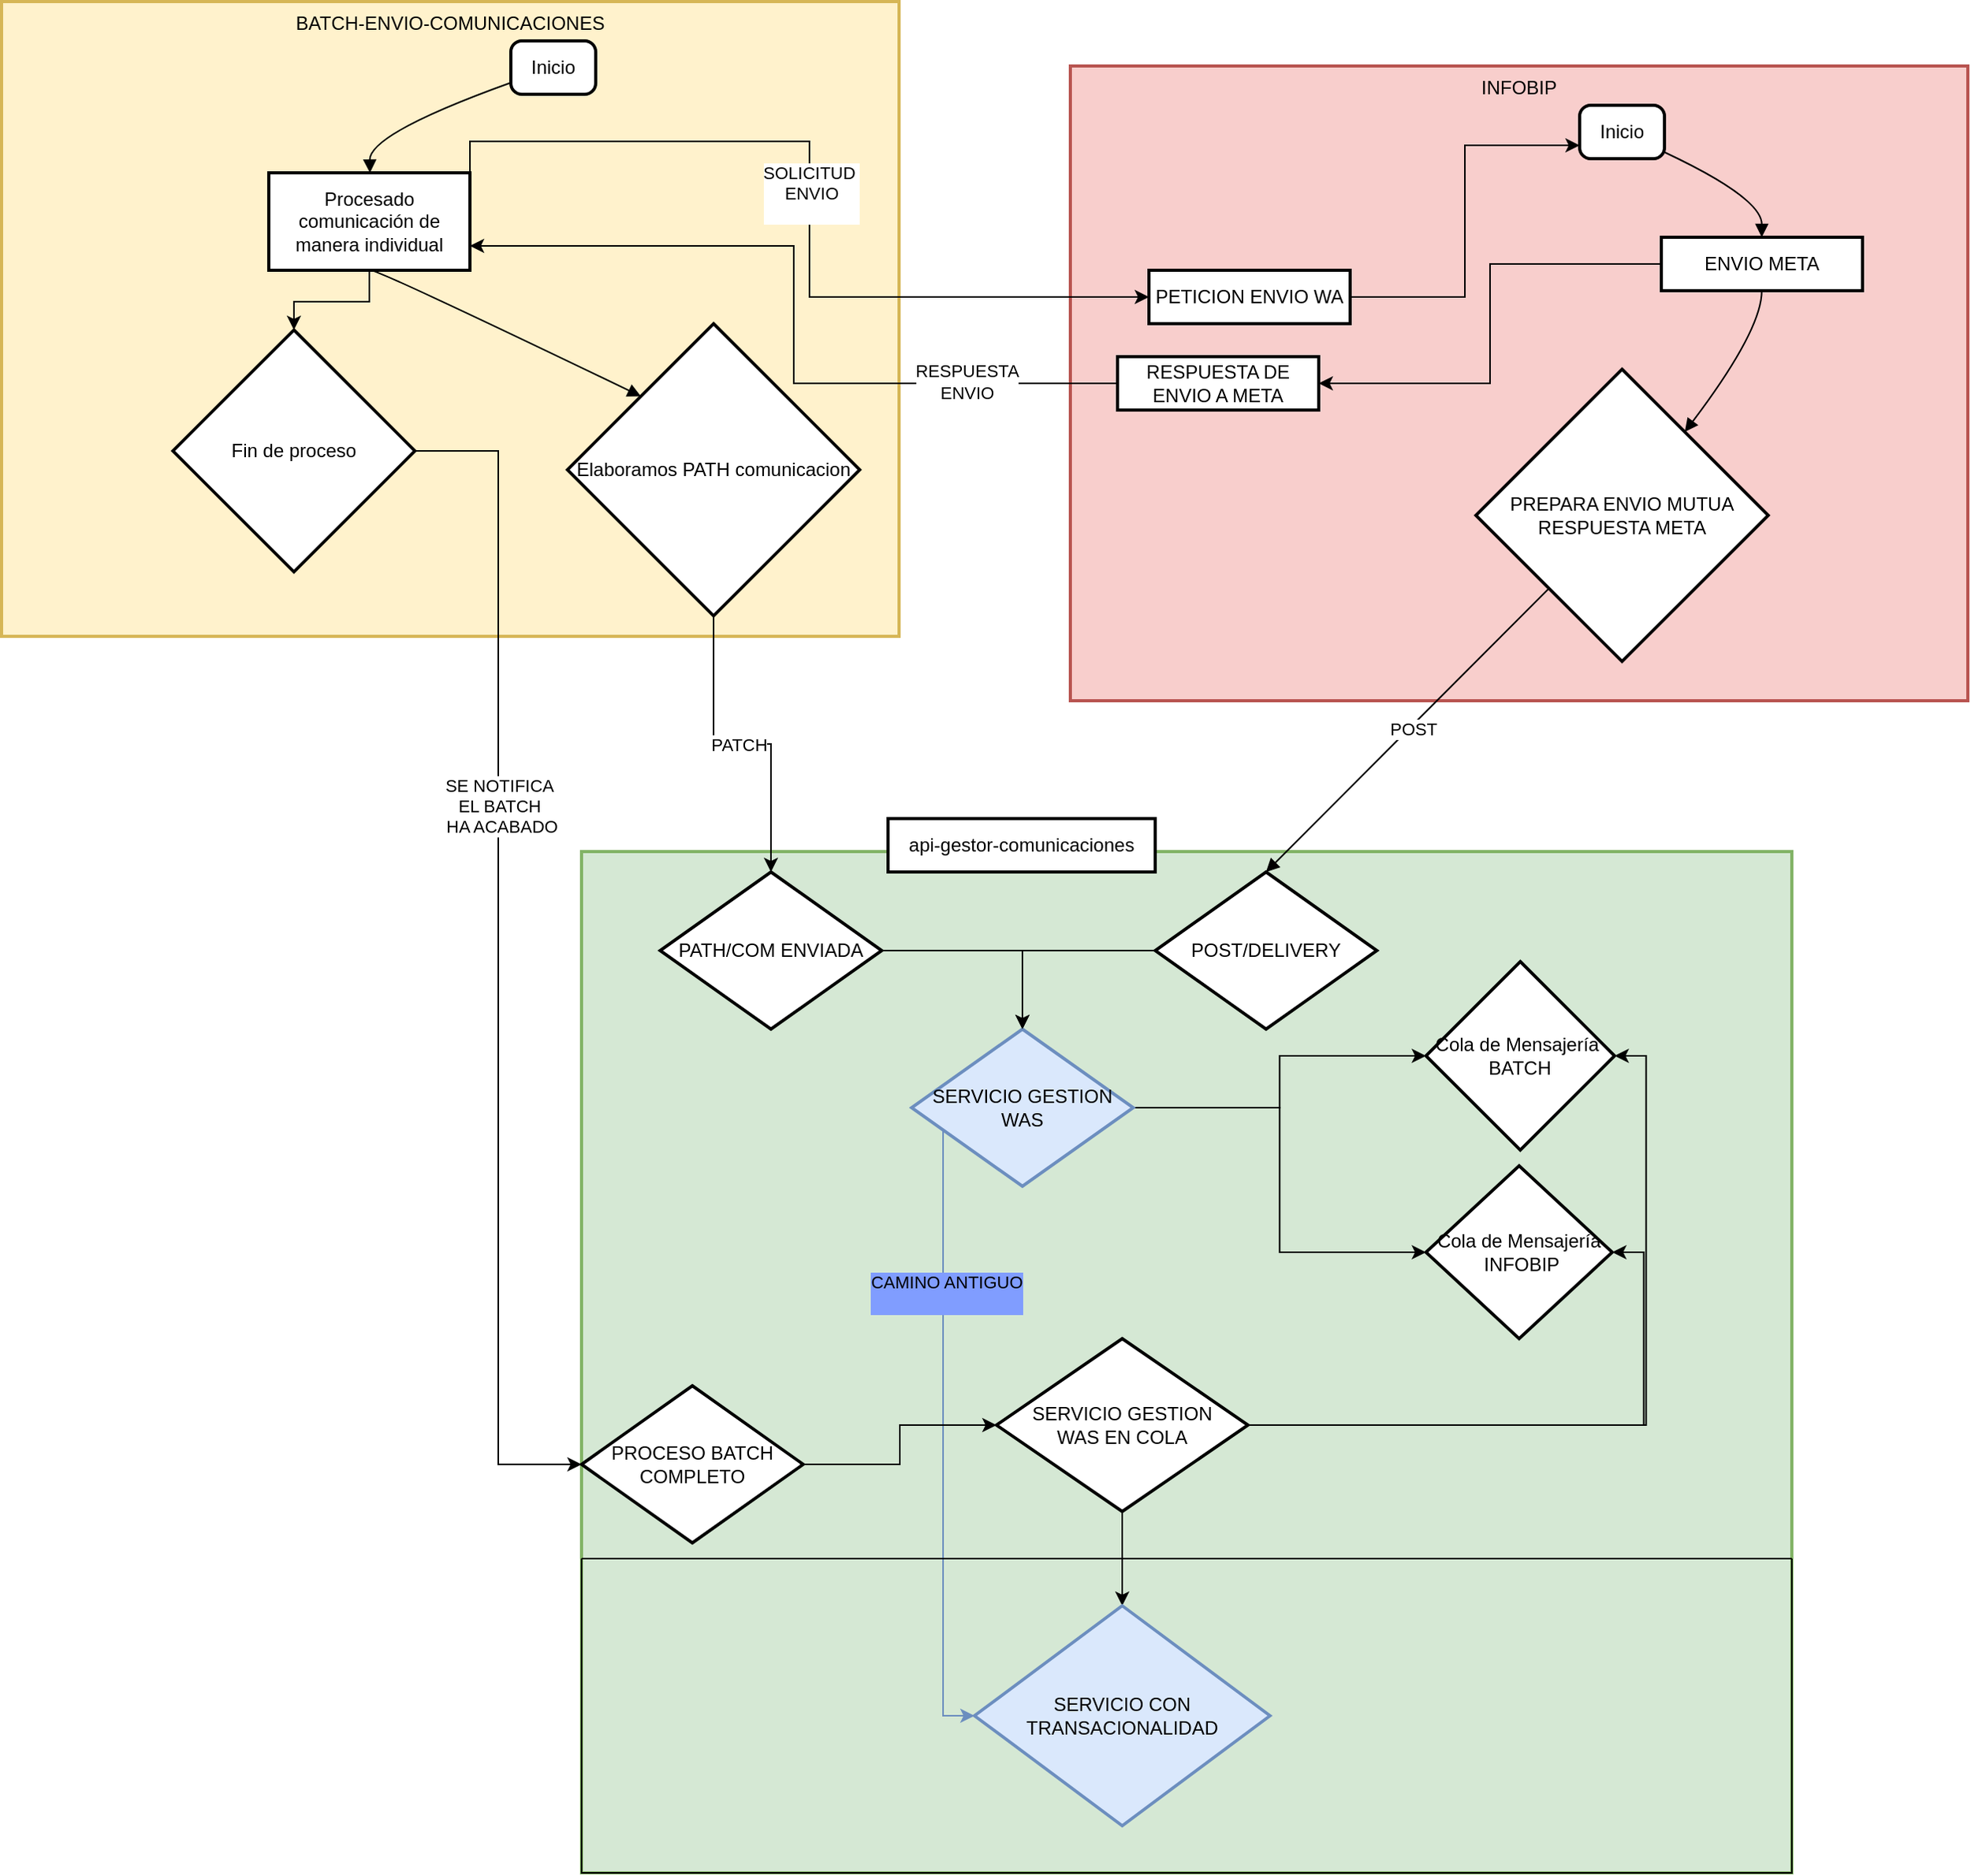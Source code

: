 <mxfile version="24.2.1" type="github">
  <diagram name="Página-1" id="UvlTrTqpwifR-T7z9jxH">
    <mxGraphModel dx="3214" dy="2536" grid="1" gridSize="10" guides="1" tooltips="1" connect="1" arrows="1" fold="1" page="1" pageScale="1" pageWidth="827" pageHeight="1169" math="0" shadow="0">
      <root>
        <mxCell id="0" />
        <mxCell id="1" parent="0" />
        <mxCell id="2" value="" style="whiteSpace=wrap;strokeWidth=2;verticalAlign=top;fillColor=#d5e8d4;strokeColor=#82b366;" parent="1" vertex="1">
          <mxGeometry x="-391" y="-559" width="770" height="650" as="geometry" />
        </mxCell>
        <mxCell id="3" value="api-gestor-comunicaciones" style="whiteSpace=wrap;strokeWidth=2;" parent="1" vertex="1">
          <mxGeometry x="-196" y="-580" width="170" height="34" as="geometry" />
        </mxCell>
        <mxCell id="wovZupBcEu6LegMftBmv-30" style="edgeStyle=orthogonalEdgeStyle;rounded=0;orthogonalLoop=1;jettySize=auto;html=1;entryX=0.5;entryY=0;entryDx=0;entryDy=0;" parent="1" source="4" target="wovZupBcEu6LegMftBmv-28" edge="1">
          <mxGeometry relative="1" as="geometry" />
        </mxCell>
        <mxCell id="4" value="POST/DELIVERY" style="rhombus;strokeWidth=2;whiteSpace=wrap;" parent="1" vertex="1">
          <mxGeometry x="-26" y="-546" width="141" height="100" as="geometry" />
        </mxCell>
        <mxCell id="5" value="INFOBIP" style="whiteSpace=wrap;strokeWidth=2;verticalAlign=top;fillColor=#f8cecc;strokeColor=#b85450;" parent="1" vertex="1">
          <mxGeometry x="-80" y="-1059" width="571" height="404" as="geometry" />
        </mxCell>
        <mxCell id="6" value="Inicio" style="rounded=1;absoluteArcSize=1;arcSize=14;whiteSpace=wrap;strokeWidth=2;" parent="1" vertex="1">
          <mxGeometry x="244" y="-1034" width="54" height="34" as="geometry" />
        </mxCell>
        <mxCell id="wovZupBcEu6LegMftBmv-51" style="edgeStyle=orthogonalEdgeStyle;rounded=0;orthogonalLoop=1;jettySize=auto;html=1;entryX=0;entryY=0.75;entryDx=0;entryDy=0;" parent="1" source="7" target="6" edge="1">
          <mxGeometry relative="1" as="geometry" />
        </mxCell>
        <mxCell id="7" value="PETICION ENVIO WA" style="whiteSpace=wrap;strokeWidth=2;" parent="1" vertex="1">
          <mxGeometry x="-30" y="-929" width="128" height="34" as="geometry" />
        </mxCell>
        <mxCell id="wovZupBcEu6LegMftBmv-59" style="edgeStyle=orthogonalEdgeStyle;rounded=0;orthogonalLoop=1;jettySize=auto;html=1;entryX=1;entryY=0.5;entryDx=0;entryDy=0;" parent="1" source="8" target="wovZupBcEu6LegMftBmv-57" edge="1">
          <mxGeometry relative="1" as="geometry" />
        </mxCell>
        <mxCell id="8" value="ENVIO META" style="whiteSpace=wrap;strokeWidth=2;" parent="1" vertex="1">
          <mxGeometry x="296" y="-950" width="128" height="34" as="geometry" />
        </mxCell>
        <mxCell id="9" value="PREPARA ENVIO MUTUA&#xa;RESPUESTA META" style="rhombus;strokeWidth=2;whiteSpace=wrap;" parent="1" vertex="1">
          <mxGeometry x="178" y="-866" width="186" height="186" as="geometry" />
        </mxCell>
        <mxCell id="12" value="" style="curved=1;startArrow=none;endArrow=block;exitX=0.996;exitY=0.876;entryX=0.499;entryY=0;" parent="1" source="6" target="8" edge="1">
          <mxGeometry relative="1" as="geometry">
            <Array as="points">
              <mxPoint x="360" y="-975" />
            </Array>
          </mxGeometry>
        </mxCell>
        <mxCell id="14" value="" style="curved=1;startArrow=none;endArrow=block;exitX=0.499;exitY=1;entryX=0.876;entryY=0;" parent="1" source="8" target="9" edge="1">
          <mxGeometry relative="1" as="geometry">
            <Array as="points">
              <mxPoint x="360" y="-891" />
            </Array>
          </mxGeometry>
        </mxCell>
        <mxCell id="16" value="" style="curved=1;startArrow=none;endArrow=block;exitX=0;exitY=1;entryX=0.5;entryY=0;exitDx=0;exitDy=0;entryDx=0;entryDy=0;" parent="1" source="9" target="4" edge="1">
          <mxGeometry relative="1" as="geometry">
            <Array as="points" />
          </mxGeometry>
        </mxCell>
        <mxCell id="wovZupBcEu6LegMftBmv-55" value="POST" style="edgeLabel;html=1;align=center;verticalAlign=middle;resizable=0;points=[];" parent="16" vertex="1" connectable="0">
          <mxGeometry x="-0.023" y="1" relative="1" as="geometry">
            <mxPoint as="offset" />
          </mxGeometry>
        </mxCell>
        <mxCell id="wovZupBcEu6LegMftBmv-16" value="BATCH-ENVIO-COMUNICACIONES" style="whiteSpace=wrap;strokeWidth=2;verticalAlign=top;fillColor=#fff2cc;strokeColor=#d6b656;" parent="1" vertex="1">
          <mxGeometry x="-760" y="-1100" width="571" height="404" as="geometry" />
        </mxCell>
        <mxCell id="wovZupBcEu6LegMftBmv-17" value="Inicio" style="rounded=1;absoluteArcSize=1;arcSize=14;whiteSpace=wrap;strokeWidth=2;" parent="1" vertex="1">
          <mxGeometry x="-436" y="-1075" width="54" height="34" as="geometry" />
        </mxCell>
        <mxCell id="wovZupBcEu6LegMftBmv-26" value="" style="edgeStyle=orthogonalEdgeStyle;rounded=0;orthogonalLoop=1;jettySize=auto;html=1;" parent="1" source="wovZupBcEu6LegMftBmv-18" target="wovZupBcEu6LegMftBmv-21" edge="1">
          <mxGeometry relative="1" as="geometry" />
        </mxCell>
        <mxCell id="wovZupBcEu6LegMftBmv-52" style="edgeStyle=orthogonalEdgeStyle;rounded=0;orthogonalLoop=1;jettySize=auto;html=1;exitX=1;exitY=0;exitDx=0;exitDy=0;" parent="1" source="wovZupBcEu6LegMftBmv-18" target="7" edge="1">
          <mxGeometry relative="1" as="geometry" />
        </mxCell>
        <mxCell id="wovZupBcEu6LegMftBmv-53" value="SOLICITUD&amp;nbsp;&lt;div&gt;ENVIO&lt;/div&gt;&lt;div&gt;&lt;br&gt;&lt;/div&gt;" style="edgeLabel;html=1;align=center;verticalAlign=middle;resizable=0;points=[];" parent="wovZupBcEu6LegMftBmv-52" vertex="1" connectable="0">
          <mxGeometry x="-0.026" y="1" relative="1" as="geometry">
            <mxPoint as="offset" />
          </mxGeometry>
        </mxCell>
        <mxCell id="wovZupBcEu6LegMftBmv-18" value="Procesado comunicación de manera individual" style="whiteSpace=wrap;strokeWidth=2;" parent="1" vertex="1">
          <mxGeometry x="-590" y="-991" width="128" height="62" as="geometry" />
        </mxCell>
        <mxCell id="wovZupBcEu6LegMftBmv-35" style="edgeStyle=orthogonalEdgeStyle;rounded=0;orthogonalLoop=1;jettySize=auto;html=1;entryX=0.5;entryY=0;entryDx=0;entryDy=0;" parent="1" source="wovZupBcEu6LegMftBmv-20" target="wovZupBcEu6LegMftBmv-29" edge="1">
          <mxGeometry relative="1" as="geometry" />
        </mxCell>
        <mxCell id="wovZupBcEu6LegMftBmv-54" value="PATCH" style="edgeLabel;html=1;align=center;verticalAlign=middle;resizable=0;points=[];" parent="wovZupBcEu6LegMftBmv-35" vertex="1" connectable="0">
          <mxGeometry x="-0.021" relative="1" as="geometry">
            <mxPoint as="offset" />
          </mxGeometry>
        </mxCell>
        <mxCell id="wovZupBcEu6LegMftBmv-20" value="Elaboramos PATH comunicacion" style="rhombus;strokeWidth=2;whiteSpace=wrap;" parent="1" vertex="1">
          <mxGeometry x="-400" y="-895" width="186" height="186" as="geometry" />
        </mxCell>
        <mxCell id="wovZupBcEu6LegMftBmv-36" style="edgeStyle=orthogonalEdgeStyle;rounded=0;orthogonalLoop=1;jettySize=auto;html=1;entryX=0;entryY=0.5;entryDx=0;entryDy=0;" parent="1" source="wovZupBcEu6LegMftBmv-21" target="wovZupBcEu6LegMftBmv-37" edge="1">
          <mxGeometry relative="1" as="geometry" />
        </mxCell>
        <mxCell id="wovZupBcEu6LegMftBmv-46" value="SE NOTIFICA&amp;nbsp;&lt;div&gt;EL BATCH&amp;nbsp;&lt;/div&gt;&lt;div&gt;HA ACABADO&lt;/div&gt;" style="edgeLabel;html=1;align=center;verticalAlign=middle;resizable=0;points=[];" parent="wovZupBcEu6LegMftBmv-36" vertex="1" connectable="0">
          <mxGeometry x="-0.257" y="2" relative="1" as="geometry">
            <mxPoint as="offset" />
          </mxGeometry>
        </mxCell>
        <mxCell id="wovZupBcEu6LegMftBmv-21" value="Fin de proceso" style="rhombus;strokeWidth=2;whiteSpace=wrap;" parent="1" vertex="1">
          <mxGeometry x="-651" y="-891" width="154" height="154" as="geometry" />
        </mxCell>
        <mxCell id="wovZupBcEu6LegMftBmv-22" value="" style="curved=1;startArrow=none;endArrow=block;exitX=-0.009;exitY=0.788;entryX=0.503;entryY=0;" parent="1" source="wovZupBcEu6LegMftBmv-17" target="wovZupBcEu6LegMftBmv-18" edge="1">
          <mxGeometry relative="1" as="geometry">
            <Array as="points">
              <mxPoint x="-526" y="-1016" />
            </Array>
          </mxGeometry>
        </mxCell>
        <mxCell id="wovZupBcEu6LegMftBmv-24" value="" style="curved=1;startArrow=none;endArrow=block;exitX=0.503;exitY=1;entryX=0.006;entryY=0;" parent="1" source="wovZupBcEu6LegMftBmv-18" target="wovZupBcEu6LegMftBmv-20" edge="1">
          <mxGeometry relative="1" as="geometry">
            <Array as="points">
              <mxPoint x="-526" y="-932" />
            </Array>
          </mxGeometry>
        </mxCell>
        <mxCell id="wovZupBcEu6LegMftBmv-27" value="Cola de Mensajería &#xa;BATCH" style="rhombus;strokeWidth=2;whiteSpace=wrap;" parent="1" vertex="1">
          <mxGeometry x="146.25" y="-489" width="120" height="120" as="geometry" />
        </mxCell>
        <mxCell id="wovZupBcEu6LegMftBmv-32" style="edgeStyle=orthogonalEdgeStyle;rounded=0;orthogonalLoop=1;jettySize=auto;html=1;" parent="1" source="wovZupBcEu6LegMftBmv-28" target="wovZupBcEu6LegMftBmv-27" edge="1">
          <mxGeometry relative="1" as="geometry" />
        </mxCell>
        <mxCell id="wovZupBcEu6LegMftBmv-34" style="edgeStyle=orthogonalEdgeStyle;rounded=0;orthogonalLoop=1;jettySize=auto;html=1;entryX=0;entryY=0.5;entryDx=0;entryDy=0;" parent="1" source="wovZupBcEu6LegMftBmv-28" target="wovZupBcEu6LegMftBmv-33" edge="1">
          <mxGeometry relative="1" as="geometry" />
        </mxCell>
        <mxCell id="4n0UYSg2jhUggBaLe7mT-18" style="edgeStyle=orthogonalEdgeStyle;rounded=0;orthogonalLoop=1;jettySize=auto;html=1;entryX=0;entryY=0.5;entryDx=0;entryDy=0;fillColor=#dae8fc;strokeColor=#6c8ebf;" edge="1" parent="1" source="wovZupBcEu6LegMftBmv-28" target="wovZupBcEu6LegMftBmv-43">
          <mxGeometry relative="1" as="geometry">
            <Array as="points">
              <mxPoint x="-161" y="-9" />
            </Array>
          </mxGeometry>
        </mxCell>
        <mxCell id="4n0UYSg2jhUggBaLe7mT-19" value="CAMINO ANTIGUO&lt;div&gt;&lt;br&gt;&lt;/div&gt;" style="edgeLabel;html=1;align=center;verticalAlign=middle;resizable=0;points=[];labelBackgroundColor=#809DFF;" vertex="1" connectable="0" parent="4n0UYSg2jhUggBaLe7mT-18">
          <mxGeometry x="-0.471" y="2" relative="1" as="geometry">
            <mxPoint as="offset" />
          </mxGeometry>
        </mxCell>
        <mxCell id="wovZupBcEu6LegMftBmv-28" value="SERVICIO GESTION&#xa;WAS" style="rhombus;strokeWidth=2;whiteSpace=wrap;fillColor=#dae8fc;strokeColor=#6c8ebf;" parent="1" vertex="1">
          <mxGeometry x="-181" y="-446" width="141" height="100" as="geometry" />
        </mxCell>
        <mxCell id="wovZupBcEu6LegMftBmv-31" style="edgeStyle=orthogonalEdgeStyle;rounded=0;orthogonalLoop=1;jettySize=auto;html=1;entryX=0.5;entryY=0;entryDx=0;entryDy=0;" parent="1" source="wovZupBcEu6LegMftBmv-29" target="wovZupBcEu6LegMftBmv-28" edge="1">
          <mxGeometry relative="1" as="geometry" />
        </mxCell>
        <mxCell id="wovZupBcEu6LegMftBmv-29" value="PATH/COM ENVIADA" style="rhombus;strokeWidth=2;whiteSpace=wrap;" parent="1" vertex="1">
          <mxGeometry x="-341" y="-546" width="141" height="100" as="geometry" />
        </mxCell>
        <mxCell id="wovZupBcEu6LegMftBmv-33" value="Cola de Mensajería&#xa; INFOBIP" style="rhombus;strokeWidth=2;whiteSpace=wrap;" parent="1" vertex="1">
          <mxGeometry x="146.25" y="-359" width="118.5" height="110" as="geometry" />
        </mxCell>
        <mxCell id="wovZupBcEu6LegMftBmv-39" style="edgeStyle=orthogonalEdgeStyle;rounded=0;orthogonalLoop=1;jettySize=auto;html=1;" parent="1" source="wovZupBcEu6LegMftBmv-37" target="wovZupBcEu6LegMftBmv-38" edge="1">
          <mxGeometry relative="1" as="geometry" />
        </mxCell>
        <mxCell id="wovZupBcEu6LegMftBmv-37" value="PROCESO BATCH&#xa;COMPLETO" style="rhombus;strokeWidth=2;whiteSpace=wrap;" parent="1" vertex="1">
          <mxGeometry x="-391" y="-219" width="141" height="100" as="geometry" />
        </mxCell>
        <mxCell id="wovZupBcEu6LegMftBmv-40" style="edgeStyle=orthogonalEdgeStyle;rounded=0;orthogonalLoop=1;jettySize=auto;html=1;entryX=1;entryY=0.5;entryDx=0;entryDy=0;" parent="1" source="wovZupBcEu6LegMftBmv-38" target="wovZupBcEu6LegMftBmv-27" edge="1">
          <mxGeometry relative="1" as="geometry" />
        </mxCell>
        <mxCell id="wovZupBcEu6LegMftBmv-41" style="edgeStyle=orthogonalEdgeStyle;rounded=0;orthogonalLoop=1;jettySize=auto;html=1;entryX=1;entryY=0.5;entryDx=0;entryDy=0;" parent="1" source="wovZupBcEu6LegMftBmv-38" target="wovZupBcEu6LegMftBmv-33" edge="1">
          <mxGeometry relative="1" as="geometry" />
        </mxCell>
        <mxCell id="wovZupBcEu6LegMftBmv-44" style="edgeStyle=orthogonalEdgeStyle;rounded=0;orthogonalLoop=1;jettySize=auto;html=1;entryX=0.5;entryY=0;entryDx=0;entryDy=0;" parent="1" source="wovZupBcEu6LegMftBmv-38" target="wovZupBcEu6LegMftBmv-43" edge="1">
          <mxGeometry relative="1" as="geometry" />
        </mxCell>
        <mxCell id="wovZupBcEu6LegMftBmv-38" value="SERVICIO GESTION&#xa;WAS EN COLA" style="rhombus;strokeWidth=2;whiteSpace=wrap;" parent="1" vertex="1">
          <mxGeometry x="-127" y="-249" width="160" height="110" as="geometry" />
        </mxCell>
        <mxCell id="wovZupBcEu6LegMftBmv-43" value="SERVICIO CON TRANSACIONALIDAD" style="rhombus;strokeWidth=2;whiteSpace=wrap;fillColor=#dae8fc;strokeColor=#6c8ebf;" parent="1" vertex="1">
          <mxGeometry x="-141" y="-79" width="188" height="140" as="geometry" />
        </mxCell>
        <mxCell id="wovZupBcEu6LegMftBmv-50" value="" style="swimlane;startSize=0;rounded=0;shadow=0;glass=0;" parent="1" vertex="1">
          <mxGeometry x="-391" y="-109" width="770" height="200" as="geometry" />
        </mxCell>
        <mxCell id="wovZupBcEu6LegMftBmv-60" style="edgeStyle=orthogonalEdgeStyle;rounded=0;orthogonalLoop=1;jettySize=auto;html=1;entryX=1;entryY=0.75;entryDx=0;entryDy=0;" parent="1" source="wovZupBcEu6LegMftBmv-57" target="wovZupBcEu6LegMftBmv-18" edge="1">
          <mxGeometry relative="1" as="geometry" />
        </mxCell>
        <mxCell id="wovZupBcEu6LegMftBmv-61" value="RESPUESTA&lt;div&gt;ENVIO&lt;/div&gt;" style="edgeLabel;html=1;align=center;verticalAlign=middle;resizable=0;points=[];" parent="wovZupBcEu6LegMftBmv-60" vertex="1" connectable="0">
          <mxGeometry x="-0.616" y="-1" relative="1" as="geometry">
            <mxPoint as="offset" />
          </mxGeometry>
        </mxCell>
        <mxCell id="wovZupBcEu6LegMftBmv-57" value="RESPUESTA DE ENVIO A META" style="whiteSpace=wrap;strokeWidth=2;" parent="1" vertex="1">
          <mxGeometry x="-50" y="-874" width="128" height="34" as="geometry" />
        </mxCell>
      </root>
    </mxGraphModel>
  </diagram>
</mxfile>
